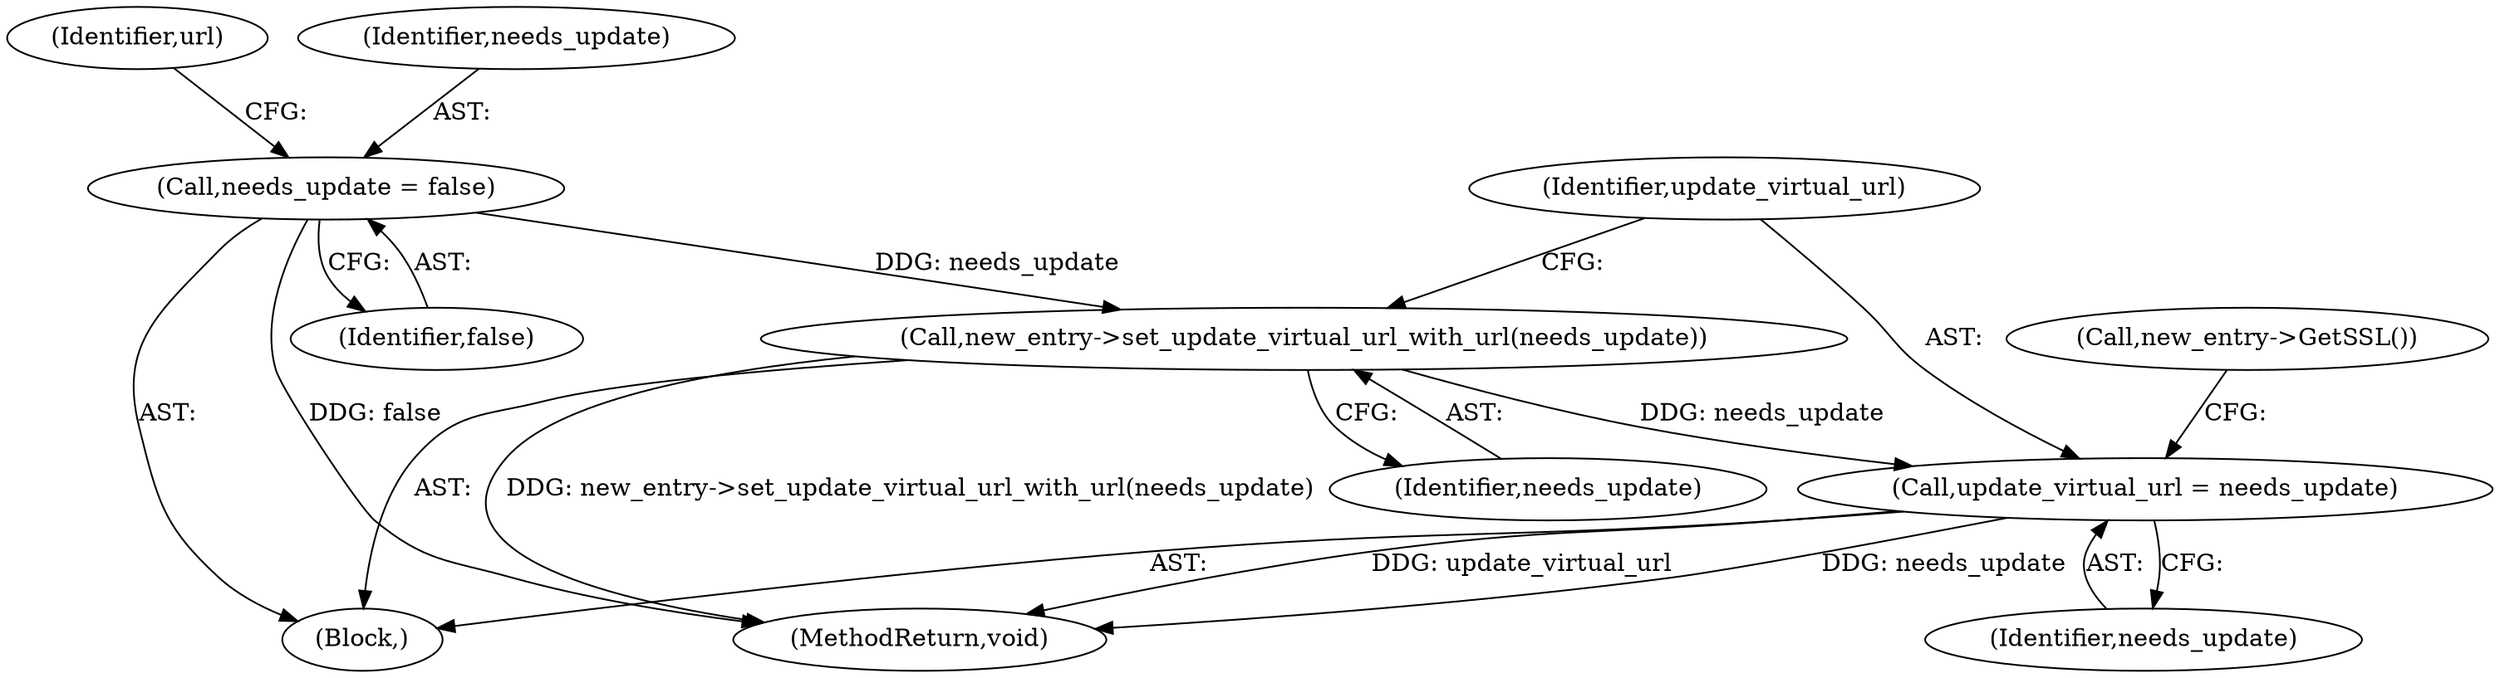 digraph "0_Chrome_c32cd2069ae8062b52e5b7b1faf5936bd71a583a_0@API" {
"1000189" [label="(Call,update_virtual_url = needs_update)"];
"1000187" [label="(Call,new_entry->set_update_virtual_url_with_url(needs_update))"];
"1000178" [label="(Call,needs_update = false)"];
"1000183" [label="(Identifier,url)"];
"1000193" [label="(Call,new_entry->GetSSL())"];
"1000178" [label="(Call,needs_update = false)"];
"1000291" [label="(MethodReturn,void)"];
"1000180" [label="(Identifier,false)"];
"1000189" [label="(Call,update_virtual_url = needs_update)"];
"1000191" [label="(Identifier,needs_update)"];
"1000188" [label="(Identifier,needs_update)"];
"1000170" [label="(Block,)"];
"1000187" [label="(Call,new_entry->set_update_virtual_url_with_url(needs_update))"];
"1000179" [label="(Identifier,needs_update)"];
"1000190" [label="(Identifier,update_virtual_url)"];
"1000189" -> "1000170"  [label="AST: "];
"1000189" -> "1000191"  [label="CFG: "];
"1000190" -> "1000189"  [label="AST: "];
"1000191" -> "1000189"  [label="AST: "];
"1000193" -> "1000189"  [label="CFG: "];
"1000189" -> "1000291"  [label="DDG: update_virtual_url"];
"1000189" -> "1000291"  [label="DDG: needs_update"];
"1000187" -> "1000189"  [label="DDG: needs_update"];
"1000187" -> "1000170"  [label="AST: "];
"1000187" -> "1000188"  [label="CFG: "];
"1000188" -> "1000187"  [label="AST: "];
"1000190" -> "1000187"  [label="CFG: "];
"1000187" -> "1000291"  [label="DDG: new_entry->set_update_virtual_url_with_url(needs_update)"];
"1000178" -> "1000187"  [label="DDG: needs_update"];
"1000178" -> "1000170"  [label="AST: "];
"1000178" -> "1000180"  [label="CFG: "];
"1000179" -> "1000178"  [label="AST: "];
"1000180" -> "1000178"  [label="AST: "];
"1000183" -> "1000178"  [label="CFG: "];
"1000178" -> "1000291"  [label="DDG: false"];
}
